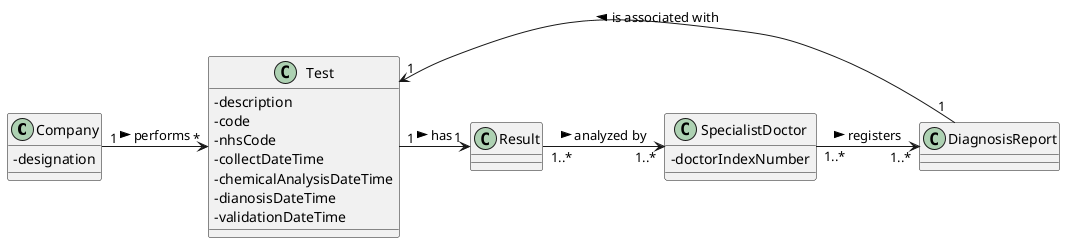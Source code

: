 @startuml
skinparam classAttributeIconSize 0
class "Company" {
  -designation
  }
class "Test" {
  -description
  -code
  -nhsCode
  -collectDateTime
  -chemicalAnalysisDateTime
  -dianosisDateTime
  -validationDateTime
  }
class "Result"
class "SpecialistDoctor" {
  -doctorIndexNumber
  }
class "DiagnosisReport"



"Company" "1" -> "*" "Test" : > performs
"Test" "1" -> "1" "Result" : > has
"Result" "1..*" -> "1..*" "SpecialistDoctor" : > analyzed by
"SpecialistDoctor" "1..*" -> "1..*" "DiagnosisReport"  : > registers
"DiagnosisReport" "1" -> "1" "Test" : > is associated with

@enduml